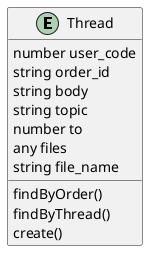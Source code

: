 @startuml

entity Thread

Thread : number user_code
Thread : string order_id
Thread : string body
Thread : string topic
Thread : number to
Thread : any files
Thread : string file_name

Thread : findByOrder()
Thread : findByThread()
Thread : create()

@enduml